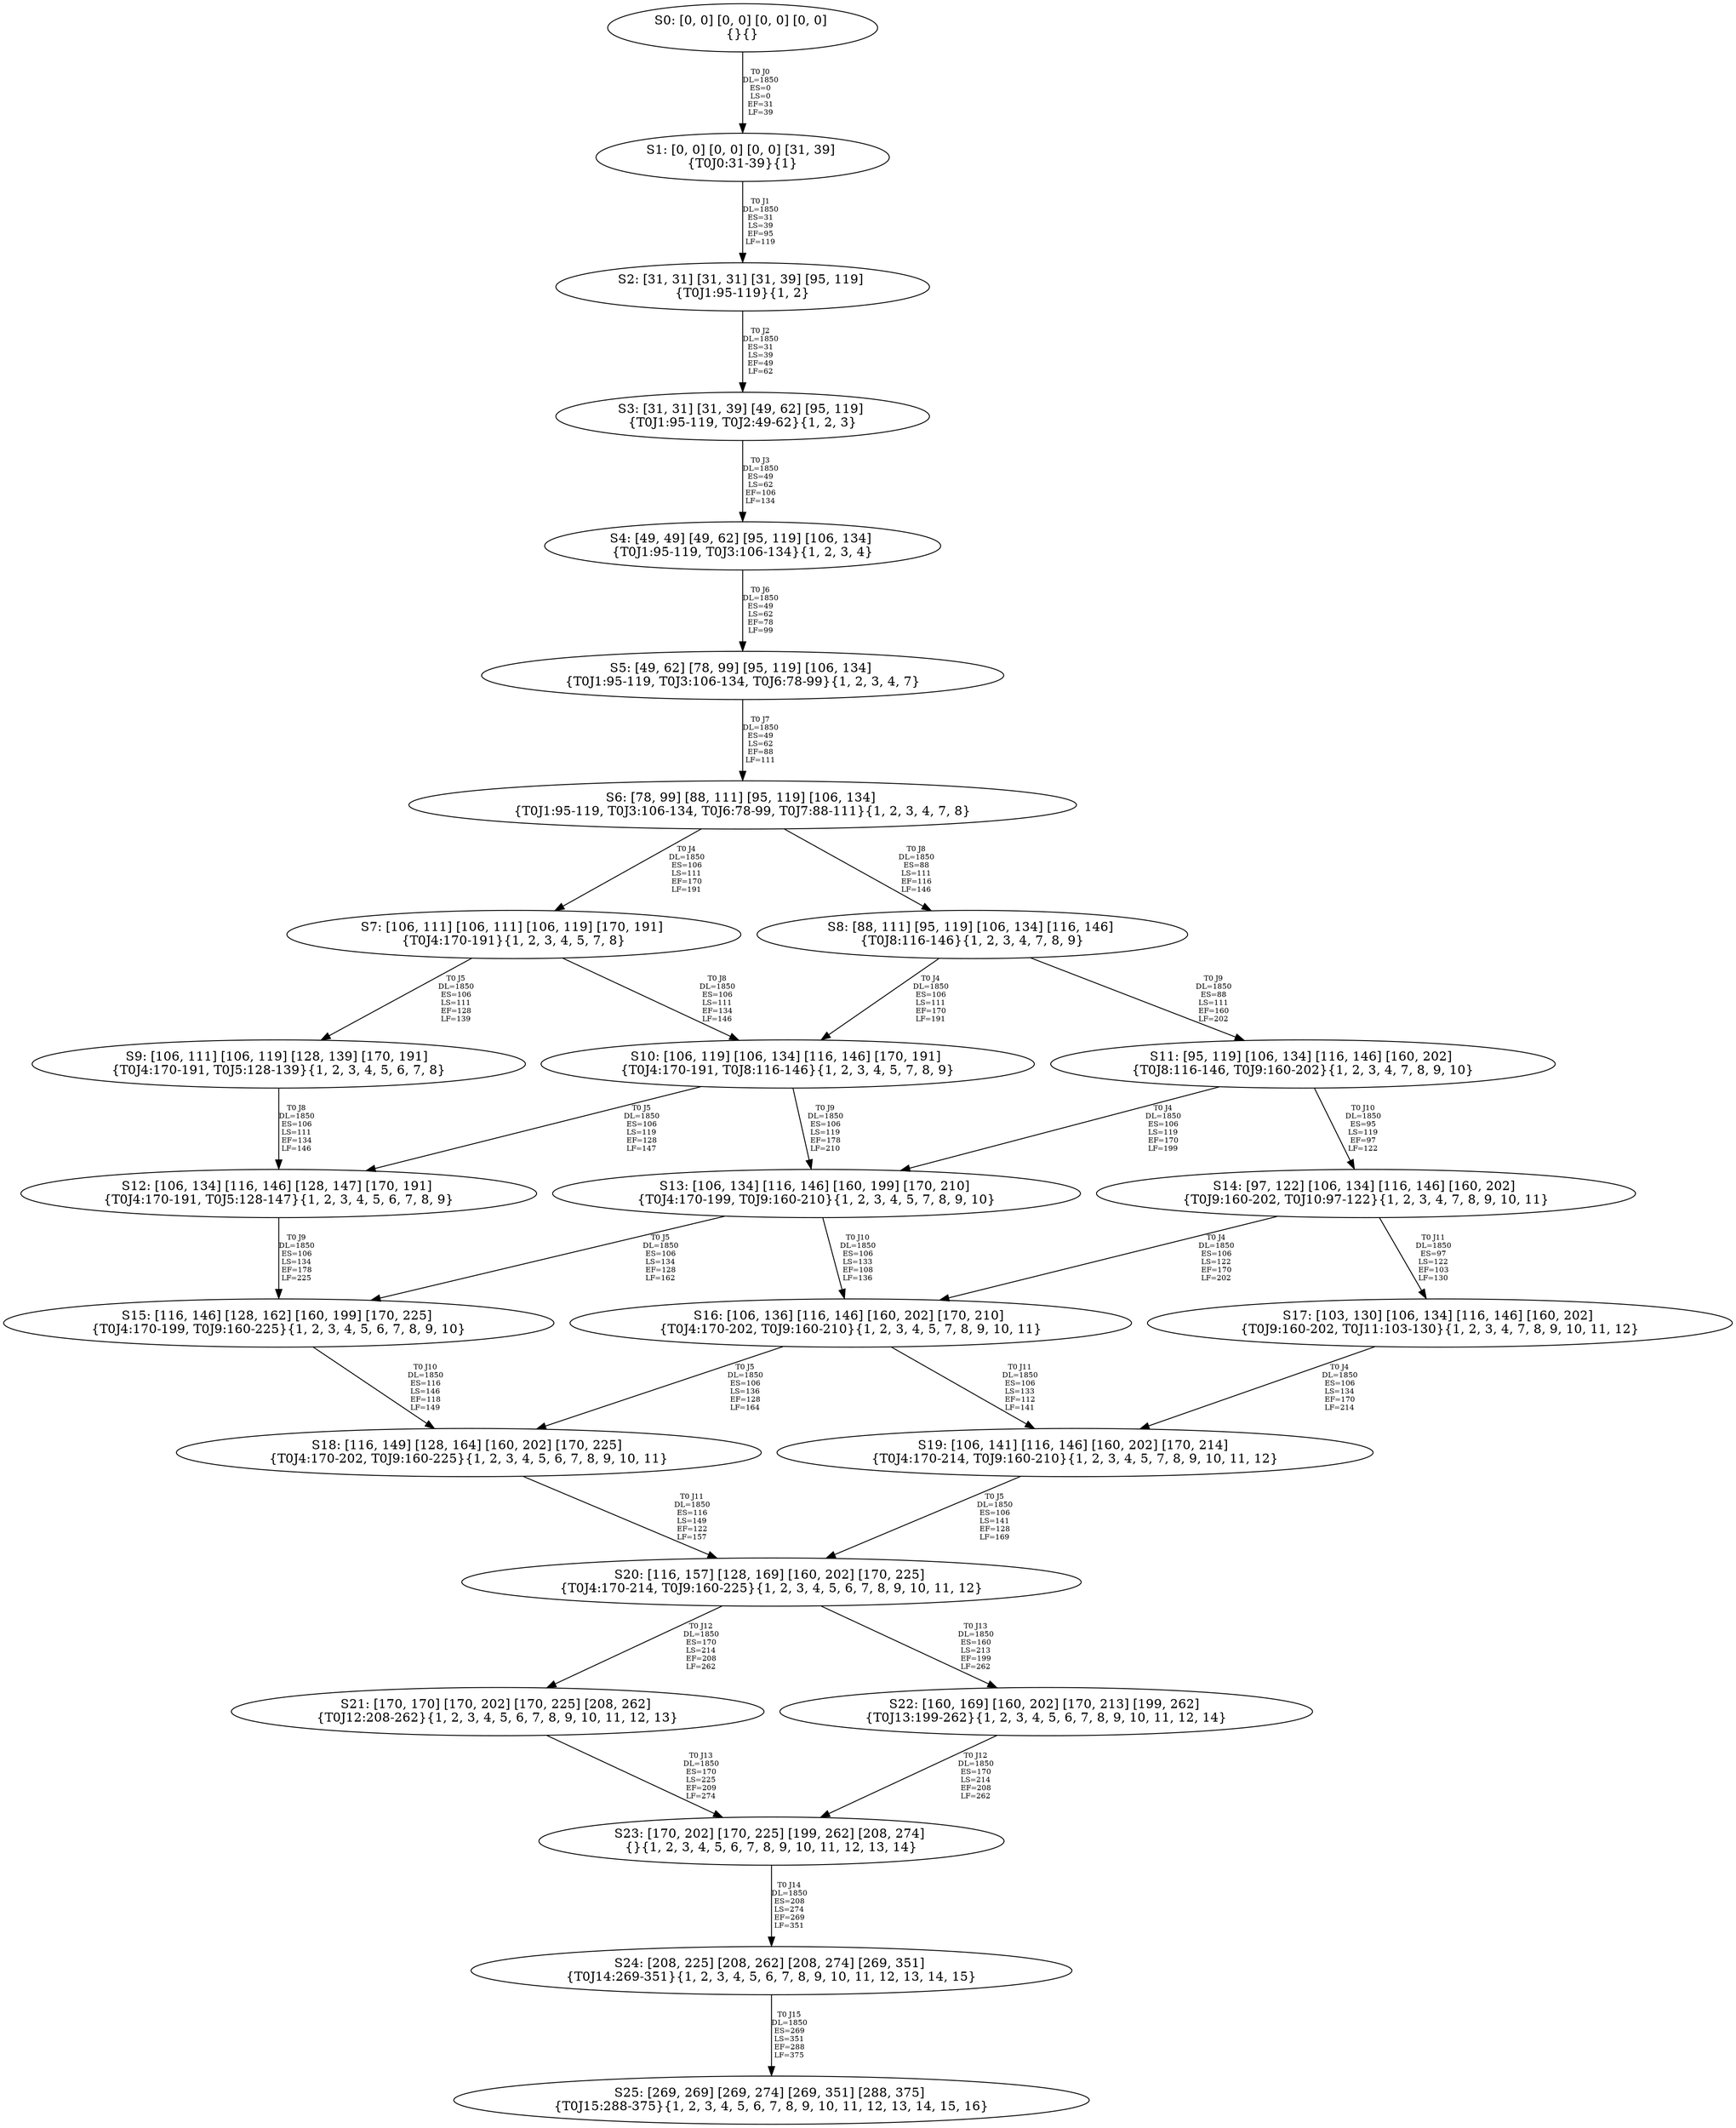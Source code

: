 digraph {
	S0[label="S0: [0, 0] [0, 0] [0, 0] [0, 0] \n{}{}"];
	S1[label="S1: [0, 0] [0, 0] [0, 0] [31, 39] \n{T0J0:31-39}{1}"];
	S2[label="S2: [31, 31] [31, 31] [31, 39] [95, 119] \n{T0J1:95-119}{1, 2}"];
	S3[label="S3: [31, 31] [31, 39] [49, 62] [95, 119] \n{T0J1:95-119, T0J2:49-62}{1, 2, 3}"];
	S4[label="S4: [49, 49] [49, 62] [95, 119] [106, 134] \n{T0J1:95-119, T0J3:106-134}{1, 2, 3, 4}"];
	S5[label="S5: [49, 62] [78, 99] [95, 119] [106, 134] \n{T0J1:95-119, T0J3:106-134, T0J6:78-99}{1, 2, 3, 4, 7}"];
	S6[label="S6: [78, 99] [88, 111] [95, 119] [106, 134] \n{T0J1:95-119, T0J3:106-134, T0J6:78-99, T0J7:88-111}{1, 2, 3, 4, 7, 8}"];
	S7[label="S7: [106, 111] [106, 111] [106, 119] [170, 191] \n{T0J4:170-191}{1, 2, 3, 4, 5, 7, 8}"];
	S8[label="S8: [88, 111] [95, 119] [106, 134] [116, 146] \n{T0J8:116-146}{1, 2, 3, 4, 7, 8, 9}"];
	S9[label="S9: [106, 111] [106, 119] [128, 139] [170, 191] \n{T0J4:170-191, T0J5:128-139}{1, 2, 3, 4, 5, 6, 7, 8}"];
	S10[label="S10: [106, 119] [106, 134] [116, 146] [170, 191] \n{T0J4:170-191, T0J8:116-146}{1, 2, 3, 4, 5, 7, 8, 9}"];
	S11[label="S11: [95, 119] [106, 134] [116, 146] [160, 202] \n{T0J8:116-146, T0J9:160-202}{1, 2, 3, 4, 7, 8, 9, 10}"];
	S12[label="S12: [106, 134] [116, 146] [128, 147] [170, 191] \n{T0J4:170-191, T0J5:128-147}{1, 2, 3, 4, 5, 6, 7, 8, 9}"];
	S13[label="S13: [106, 134] [116, 146] [160, 199] [170, 210] \n{T0J4:170-199, T0J9:160-210}{1, 2, 3, 4, 5, 7, 8, 9, 10}"];
	S14[label="S14: [97, 122] [106, 134] [116, 146] [160, 202] \n{T0J9:160-202, T0J10:97-122}{1, 2, 3, 4, 7, 8, 9, 10, 11}"];
	S15[label="S15: [116, 146] [128, 162] [160, 199] [170, 225] \n{T0J4:170-199, T0J9:160-225}{1, 2, 3, 4, 5, 6, 7, 8, 9, 10}"];
	S16[label="S16: [106, 136] [116, 146] [160, 202] [170, 210] \n{T0J4:170-202, T0J9:160-210}{1, 2, 3, 4, 5, 7, 8, 9, 10, 11}"];
	S17[label="S17: [103, 130] [106, 134] [116, 146] [160, 202] \n{T0J9:160-202, T0J11:103-130}{1, 2, 3, 4, 7, 8, 9, 10, 11, 12}"];
	S18[label="S18: [116, 149] [128, 164] [160, 202] [170, 225] \n{T0J4:170-202, T0J9:160-225}{1, 2, 3, 4, 5, 6, 7, 8, 9, 10, 11}"];
	S19[label="S19: [106, 141] [116, 146] [160, 202] [170, 214] \n{T0J4:170-214, T0J9:160-210}{1, 2, 3, 4, 5, 7, 8, 9, 10, 11, 12}"];
	S20[label="S20: [116, 157] [128, 169] [160, 202] [170, 225] \n{T0J4:170-214, T0J9:160-225}{1, 2, 3, 4, 5, 6, 7, 8, 9, 10, 11, 12}"];
	S21[label="S21: [170, 170] [170, 202] [170, 225] [208, 262] \n{T0J12:208-262}{1, 2, 3, 4, 5, 6, 7, 8, 9, 10, 11, 12, 13}"];
	S22[label="S22: [160, 169] [160, 202] [170, 213] [199, 262] \n{T0J13:199-262}{1, 2, 3, 4, 5, 6, 7, 8, 9, 10, 11, 12, 14}"];
	S23[label="S23: [170, 202] [170, 225] [199, 262] [208, 274] \n{}{1, 2, 3, 4, 5, 6, 7, 8, 9, 10, 11, 12, 13, 14}"];
	S24[label="S24: [208, 225] [208, 262] [208, 274] [269, 351] \n{T0J14:269-351}{1, 2, 3, 4, 5, 6, 7, 8, 9, 10, 11, 12, 13, 14, 15}"];
	S25[label="S25: [269, 269] [269, 274] [269, 351] [288, 375] \n{T0J15:288-375}{1, 2, 3, 4, 5, 6, 7, 8, 9, 10, 11, 12, 13, 14, 15, 16}"];
	S0 -> S1[label="T0 J0\nDL=1850\nES=0\nLS=0\nEF=31\nLF=39",fontsize=8];
	S1 -> S2[label="T0 J1\nDL=1850\nES=31\nLS=39\nEF=95\nLF=119",fontsize=8];
	S2 -> S3[label="T0 J2\nDL=1850\nES=31\nLS=39\nEF=49\nLF=62",fontsize=8];
	S3 -> S4[label="T0 J3\nDL=1850\nES=49\nLS=62\nEF=106\nLF=134",fontsize=8];
	S4 -> S5[label="T0 J6\nDL=1850\nES=49\nLS=62\nEF=78\nLF=99",fontsize=8];
	S5 -> S6[label="T0 J7\nDL=1850\nES=49\nLS=62\nEF=88\nLF=111",fontsize=8];
	S6 -> S7[label="T0 J4\nDL=1850\nES=106\nLS=111\nEF=170\nLF=191",fontsize=8];
	S6 -> S8[label="T0 J8\nDL=1850\nES=88\nLS=111\nEF=116\nLF=146",fontsize=8];
	S7 -> S9[label="T0 J5\nDL=1850\nES=106\nLS=111\nEF=128\nLF=139",fontsize=8];
	S7 -> S10[label="T0 J8\nDL=1850\nES=106\nLS=111\nEF=134\nLF=146",fontsize=8];
	S8 -> S10[label="T0 J4\nDL=1850\nES=106\nLS=111\nEF=170\nLF=191",fontsize=8];
	S8 -> S11[label="T0 J9\nDL=1850\nES=88\nLS=111\nEF=160\nLF=202",fontsize=8];
	S9 -> S12[label="T0 J8\nDL=1850\nES=106\nLS=111\nEF=134\nLF=146",fontsize=8];
	S10 -> S12[label="T0 J5\nDL=1850\nES=106\nLS=119\nEF=128\nLF=147",fontsize=8];
	S10 -> S13[label="T0 J9\nDL=1850\nES=106\nLS=119\nEF=178\nLF=210",fontsize=8];
	S11 -> S13[label="T0 J4\nDL=1850\nES=106\nLS=119\nEF=170\nLF=199",fontsize=8];
	S11 -> S14[label="T0 J10\nDL=1850\nES=95\nLS=119\nEF=97\nLF=122",fontsize=8];
	S12 -> S15[label="T0 J9\nDL=1850\nES=106\nLS=134\nEF=178\nLF=225",fontsize=8];
	S13 -> S15[label="T0 J5\nDL=1850\nES=106\nLS=134\nEF=128\nLF=162",fontsize=8];
	S13 -> S16[label="T0 J10\nDL=1850\nES=106\nLS=133\nEF=108\nLF=136",fontsize=8];
	S14 -> S16[label="T0 J4\nDL=1850\nES=106\nLS=122\nEF=170\nLF=202",fontsize=8];
	S14 -> S17[label="T0 J11\nDL=1850\nES=97\nLS=122\nEF=103\nLF=130",fontsize=8];
	S15 -> S18[label="T0 J10\nDL=1850\nES=116\nLS=146\nEF=118\nLF=149",fontsize=8];
	S16 -> S18[label="T0 J5\nDL=1850\nES=106\nLS=136\nEF=128\nLF=164",fontsize=8];
	S16 -> S19[label="T0 J11\nDL=1850\nES=106\nLS=133\nEF=112\nLF=141",fontsize=8];
	S17 -> S19[label="T0 J4\nDL=1850\nES=106\nLS=134\nEF=170\nLF=214",fontsize=8];
	S18 -> S20[label="T0 J11\nDL=1850\nES=116\nLS=149\nEF=122\nLF=157",fontsize=8];
	S19 -> S20[label="T0 J5\nDL=1850\nES=106\nLS=141\nEF=128\nLF=169",fontsize=8];
	S20 -> S21[label="T0 J12\nDL=1850\nES=170\nLS=214\nEF=208\nLF=262",fontsize=8];
	S20 -> S22[label="T0 J13\nDL=1850\nES=160\nLS=213\nEF=199\nLF=262",fontsize=8];
	S21 -> S23[label="T0 J13\nDL=1850\nES=170\nLS=225\nEF=209\nLF=274",fontsize=8];
	S22 -> S23[label="T0 J12\nDL=1850\nES=170\nLS=214\nEF=208\nLF=262",fontsize=8];
	S23 -> S24[label="T0 J14\nDL=1850\nES=208\nLS=274\nEF=269\nLF=351",fontsize=8];
	S24 -> S25[label="T0 J15\nDL=1850\nES=269\nLS=351\nEF=288\nLF=375",fontsize=8];
}
